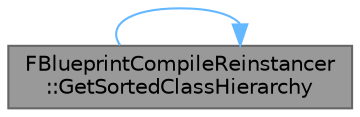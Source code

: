 digraph "FBlueprintCompileReinstancer::GetSortedClassHierarchy"
{
 // INTERACTIVE_SVG=YES
 // LATEX_PDF_SIZE
  bgcolor="transparent";
  edge [fontname=Helvetica,fontsize=10,labelfontname=Helvetica,labelfontsize=10];
  node [fontname=Helvetica,fontsize=10,shape=box,height=0.2,width=0.4];
  rankdir="LR";
  Node1 [id="Node000001",label="FBlueprintCompileReinstancer\l::GetSortedClassHierarchy",height=0.2,width=0.4,color="gray40", fillcolor="grey60", style="filled", fontcolor="black",tooltip="Gathers the full class Hierarchy of the ClassToSearch, sorted top down (0 index being UObject,..."];
  Node1 -> Node1 [id="edge1_Node000001_Node000001",color="steelblue1",style="solid",tooltip=" "];
}
